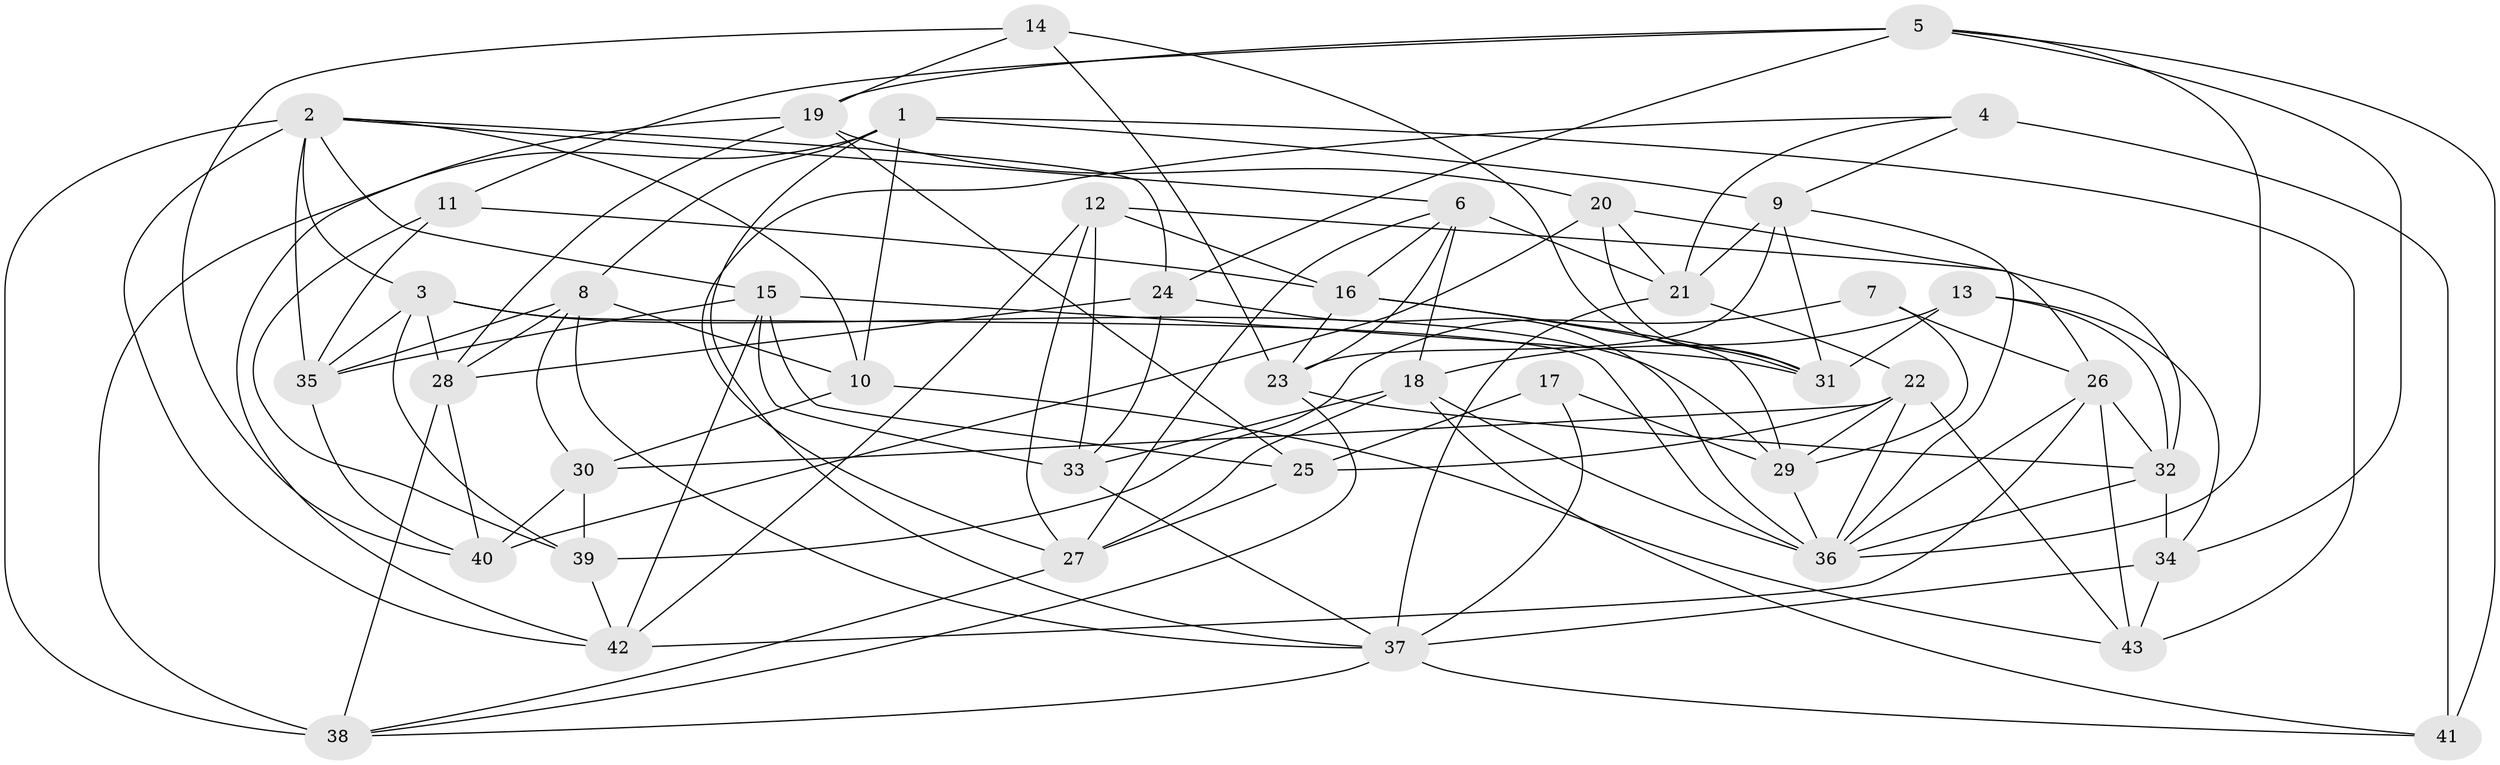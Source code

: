 // original degree distribution, {4: 1.0}
// Generated by graph-tools (version 1.1) at 2025/27/03/09/25 03:27:00]
// undirected, 43 vertices, 119 edges
graph export_dot {
graph [start="1"]
  node [color=gray90,style=filled];
  1;
  2;
  3;
  4;
  5;
  6;
  7;
  8;
  9;
  10;
  11;
  12;
  13;
  14;
  15;
  16;
  17;
  18;
  19;
  20;
  21;
  22;
  23;
  24;
  25;
  26;
  27;
  28;
  29;
  30;
  31;
  32;
  33;
  34;
  35;
  36;
  37;
  38;
  39;
  40;
  41;
  42;
  43;
  1 -- 8 [weight=1.0];
  1 -- 9 [weight=1.0];
  1 -- 10 [weight=1.0];
  1 -- 37 [weight=1.0];
  1 -- 38 [weight=1.0];
  1 -- 43 [weight=1.0];
  2 -- 3 [weight=1.0];
  2 -- 6 [weight=1.0];
  2 -- 10 [weight=1.0];
  2 -- 15 [weight=1.0];
  2 -- 24 [weight=1.0];
  2 -- 35 [weight=1.0];
  2 -- 38 [weight=1.0];
  2 -- 42 [weight=1.0];
  3 -- 28 [weight=1.0];
  3 -- 29 [weight=1.0];
  3 -- 35 [weight=1.0];
  3 -- 36 [weight=1.0];
  3 -- 39 [weight=1.0];
  4 -- 9 [weight=1.0];
  4 -- 21 [weight=1.0];
  4 -- 27 [weight=1.0];
  4 -- 41 [weight=3.0];
  5 -- 11 [weight=1.0];
  5 -- 19 [weight=1.0];
  5 -- 24 [weight=1.0];
  5 -- 34 [weight=1.0];
  5 -- 36 [weight=1.0];
  5 -- 41 [weight=1.0];
  6 -- 16 [weight=1.0];
  6 -- 18 [weight=1.0];
  6 -- 21 [weight=1.0];
  6 -- 23 [weight=1.0];
  6 -- 27 [weight=1.0];
  7 -- 26 [weight=1.0];
  7 -- 29 [weight=1.0];
  7 -- 39 [weight=2.0];
  8 -- 10 [weight=1.0];
  8 -- 28 [weight=1.0];
  8 -- 30 [weight=1.0];
  8 -- 35 [weight=1.0];
  8 -- 37 [weight=1.0];
  9 -- 21 [weight=1.0];
  9 -- 23 [weight=1.0];
  9 -- 31 [weight=1.0];
  9 -- 36 [weight=1.0];
  10 -- 30 [weight=2.0];
  10 -- 43 [weight=1.0];
  11 -- 16 [weight=1.0];
  11 -- 35 [weight=1.0];
  11 -- 39 [weight=1.0];
  12 -- 16 [weight=1.0];
  12 -- 27 [weight=1.0];
  12 -- 32 [weight=1.0];
  12 -- 33 [weight=2.0];
  12 -- 42 [weight=1.0];
  13 -- 18 [weight=1.0];
  13 -- 31 [weight=1.0];
  13 -- 32 [weight=1.0];
  13 -- 34 [weight=1.0];
  14 -- 19 [weight=1.0];
  14 -- 23 [weight=1.0];
  14 -- 31 [weight=1.0];
  14 -- 40 [weight=1.0];
  15 -- 25 [weight=1.0];
  15 -- 31 [weight=1.0];
  15 -- 33 [weight=1.0];
  15 -- 35 [weight=1.0];
  15 -- 42 [weight=1.0];
  16 -- 23 [weight=1.0];
  16 -- 29 [weight=1.0];
  16 -- 31 [weight=1.0];
  17 -- 25 [weight=2.0];
  17 -- 29 [weight=1.0];
  17 -- 37 [weight=1.0];
  18 -- 27 [weight=1.0];
  18 -- 33 [weight=1.0];
  18 -- 36 [weight=1.0];
  18 -- 41 [weight=1.0];
  19 -- 20 [weight=1.0];
  19 -- 25 [weight=1.0];
  19 -- 28 [weight=1.0];
  19 -- 42 [weight=1.0];
  20 -- 21 [weight=1.0];
  20 -- 26 [weight=1.0];
  20 -- 31 [weight=1.0];
  20 -- 40 [weight=2.0];
  21 -- 22 [weight=1.0];
  21 -- 37 [weight=1.0];
  22 -- 25 [weight=1.0];
  22 -- 29 [weight=1.0];
  22 -- 30 [weight=1.0];
  22 -- 36 [weight=1.0];
  22 -- 43 [weight=1.0];
  23 -- 32 [weight=1.0];
  23 -- 38 [weight=1.0];
  24 -- 28 [weight=1.0];
  24 -- 33 [weight=1.0];
  24 -- 36 [weight=2.0];
  25 -- 27 [weight=1.0];
  26 -- 32 [weight=1.0];
  26 -- 36 [weight=1.0];
  26 -- 42 [weight=1.0];
  26 -- 43 [weight=1.0];
  27 -- 38 [weight=1.0];
  28 -- 38 [weight=1.0];
  28 -- 40 [weight=1.0];
  29 -- 36 [weight=1.0];
  30 -- 39 [weight=1.0];
  30 -- 40 [weight=1.0];
  32 -- 34 [weight=1.0];
  32 -- 36 [weight=1.0];
  33 -- 37 [weight=1.0];
  34 -- 37 [weight=1.0];
  34 -- 43 [weight=2.0];
  35 -- 40 [weight=1.0];
  37 -- 38 [weight=1.0];
  37 -- 41 [weight=1.0];
  39 -- 42 [weight=1.0];
}
